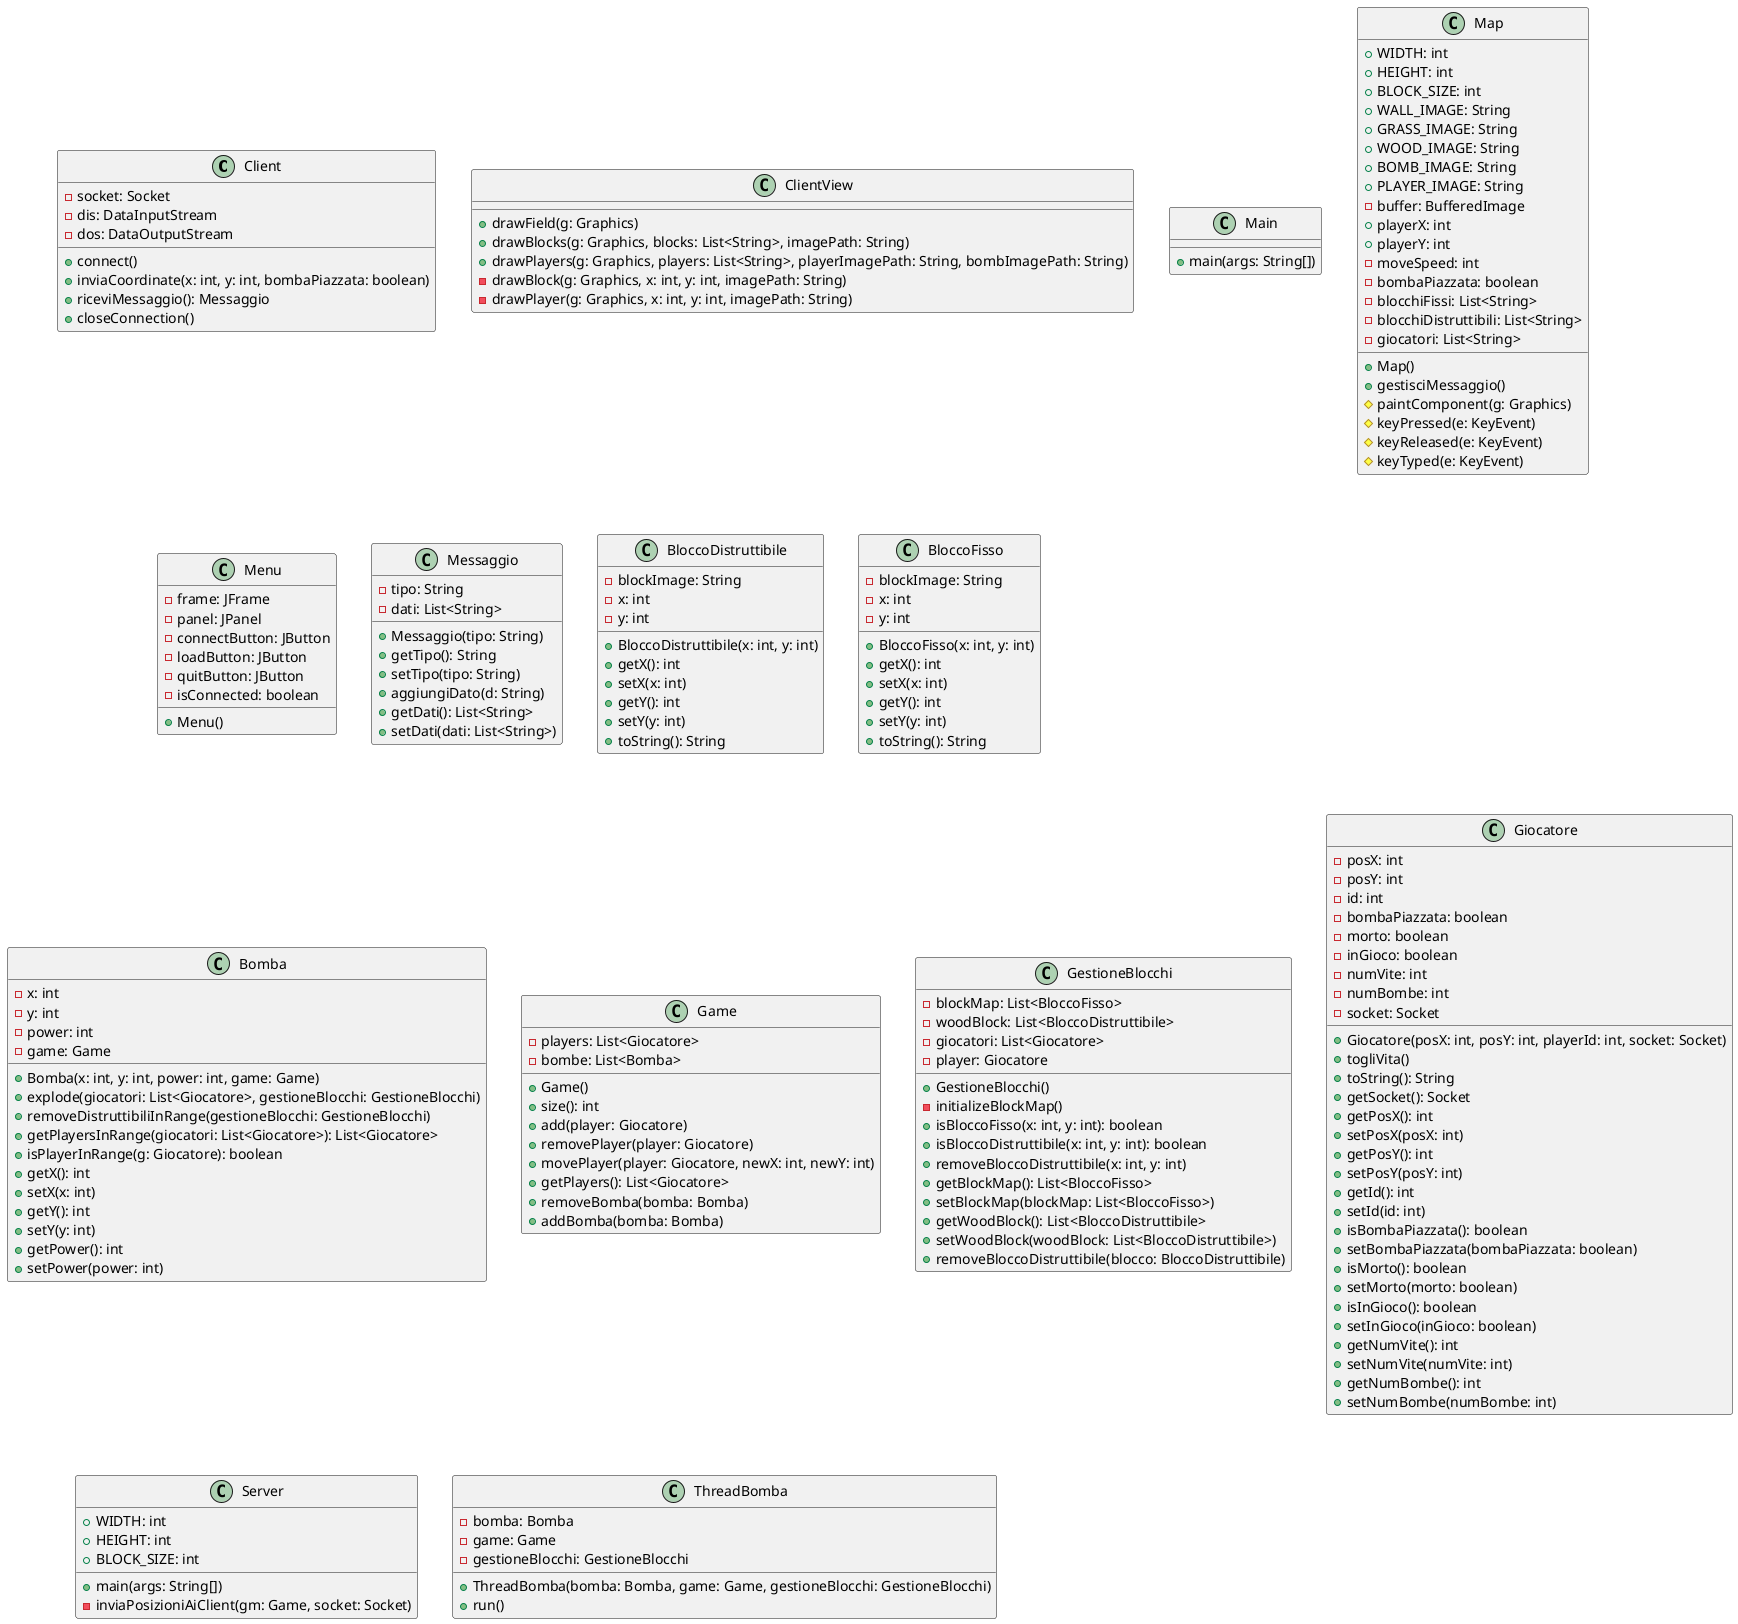 @startuml
class Client {
  - socket: Socket
  - dis: DataInputStream
  - dos: DataOutputStream
  + connect()
  + inviaCoordinate(x: int, y: int, bombaPiazzata: boolean)
  + riceviMessaggio(): Messaggio
  + closeConnection()
}

class ClientView {
  + drawField(g: Graphics)
  + drawBlocks(g: Graphics, blocks: List<String>, imagePath: String)
  + drawPlayers(g: Graphics, players: List<String>, playerImagePath: String, bombImagePath: String)
  - drawBlock(g: Graphics, x: int, y: int, imagePath: String)
  - drawPlayer(g: Graphics, x: int, y: int, imagePath: String)
}

class Main {
  + main(args: String[])
}

class Map {
  + WIDTH: int
  + HEIGHT: int
  + BLOCK_SIZE: int
  + WALL_IMAGE: String
  + GRASS_IMAGE: String
  + WOOD_IMAGE: String
  + BOMB_IMAGE: String
  + PLAYER_IMAGE: String
  - buffer: BufferedImage
  + playerX: int
  + playerY: int
  - moveSpeed: int
  - bombaPiazzata: boolean
  - blocchiFissi: List<String>
  - blocchiDistruttibili: List<String>
  - giocatori: List<String>
  + Map()
  + gestisciMessaggio()
  # paintComponent(g: Graphics)
  # keyPressed(e: KeyEvent)
  # keyReleased(e: KeyEvent)
  # keyTyped(e: KeyEvent)
}

class Menu {
  - frame: JFrame
  - panel: JPanel
  - connectButton: JButton
  - loadButton: JButton
  - quitButton: JButton
  - isConnected: boolean
  + Menu()
}

class Messaggio {
  - tipo: String
  - dati: List<String>
  + Messaggio(tipo: String)
  + getTipo(): String
  + setTipo(tipo: String)
  + aggiungiDato(d: String)
  + getDati(): List<String>
  + setDati(dati: List<String>)
}

class BloccoDistruttibile {
  - blockImage: String
  - x: int
  - y: int
  + BloccoDistruttibile(x: int, y: int)
  + getX(): int
  + setX(x: int)
  + getY(): int
  + setY(y: int)
  + toString(): String
}

class BloccoFisso {
  - blockImage: String
  - x: int
  - y: int
  + BloccoFisso(x: int, y: int)
  + getX(): int
  + setX(x: int)
  + getY(): int
  + setY(y: int)
  + toString(): String
}

class Bomba {
  - x: int
  - y: int
  - power: int
  - game: Game
  + Bomba(x: int, y: int, power: int, game: Game)
  + explode(giocatori: List<Giocatore>, gestioneBlocchi: GestioneBlocchi)
  + removeDistruttibiliInRange(gestioneBlocchi: GestioneBlocchi)
  + getPlayersInRange(giocatori: List<Giocatore>): List<Giocatore>
  + isPlayerInRange(g: Giocatore): boolean
  + getX(): int
  + setX(x: int)
  + getY(): int
  + setY(y: int)
  + getPower(): int
  + setPower(power: int)
}

class Game {
  - players: List<Giocatore>
  - bombe: List<Bomba>
  + Game()
  + size(): int
  + add(player: Giocatore)
  + removePlayer(player: Giocatore)
  + movePlayer(player: Giocatore, newX: int, newY: int)
  + getPlayers(): List<Giocatore>
  + removeBomba(bomba: Bomba)
  + addBomba(bomba: Bomba)
}

class GestioneBlocchi {
  - blockMap: List<BloccoFisso>
  - woodBlock: List<BloccoDistruttibile>
  - giocatori: List<Giocatore>
  - player: Giocatore
  + GestioneBlocchi()
  - initializeBlockMap()
  + isBloccoFisso(x: int, y: int): boolean
  + isBloccoDistruttibile(x: int, y: int): boolean
  + removeBloccoDistruttibile(x: int, y: int)
  + getBlockMap(): List<BloccoFisso>
  + setBlockMap(blockMap: List<BloccoFisso>)
  + getWoodBlock(): List<BloccoDistruttibile>
  + setWoodBlock(woodBlock: List<BloccoDistruttibile>)
  + removeBloccoDistruttibile(blocco: BloccoDistruttibile)
}

class Giocatore {
  - posX: int
  - posY: int
  - id: int
  - bombaPiazzata: boolean
  - morto: boolean
  - inGioco: boolean
  - numVite: int
  - numBombe: int
  - socket: Socket
  + Giocatore(posX: int, posY: int, playerId: int, socket: Socket)
  + togliVita()
  + toString(): String
  + getSocket(): Socket
  + getPosX(): int
  + setPosX(posX: int)
  + getPosY(): int
  + setPosY(posY: int)
  + getId(): int
  + setId(id: int)
  + isBombaPiazzata(): boolean
  + setBombaPiazzata(bombaPiazzata: boolean)
  + isMorto(): boolean
  + setMorto(morto: boolean)
  + isInGioco(): boolean
  + setInGioco(inGioco: boolean)
  + getNumVite(): int
  + setNumVite(numVite: int)
  + getNumBombe(): int
  + setNumBombe(numBombe: int)
}

class Server {
  + WIDTH: int
  + HEIGHT: int
  + BLOCK_SIZE: int
  + main(args: String[])
  - inviaPosizioniAiClient(gm: Game, socket: Socket)
}

class ThreadBomba {
  - bomba: Bomba
  - game: Game
  - gestioneBlocchi: GestioneBlocchi
  + ThreadBomba(bomba: Bomba, game: Game, gestioneBlocchi: GestioneBlocchi)
  + run()
}

@enduml